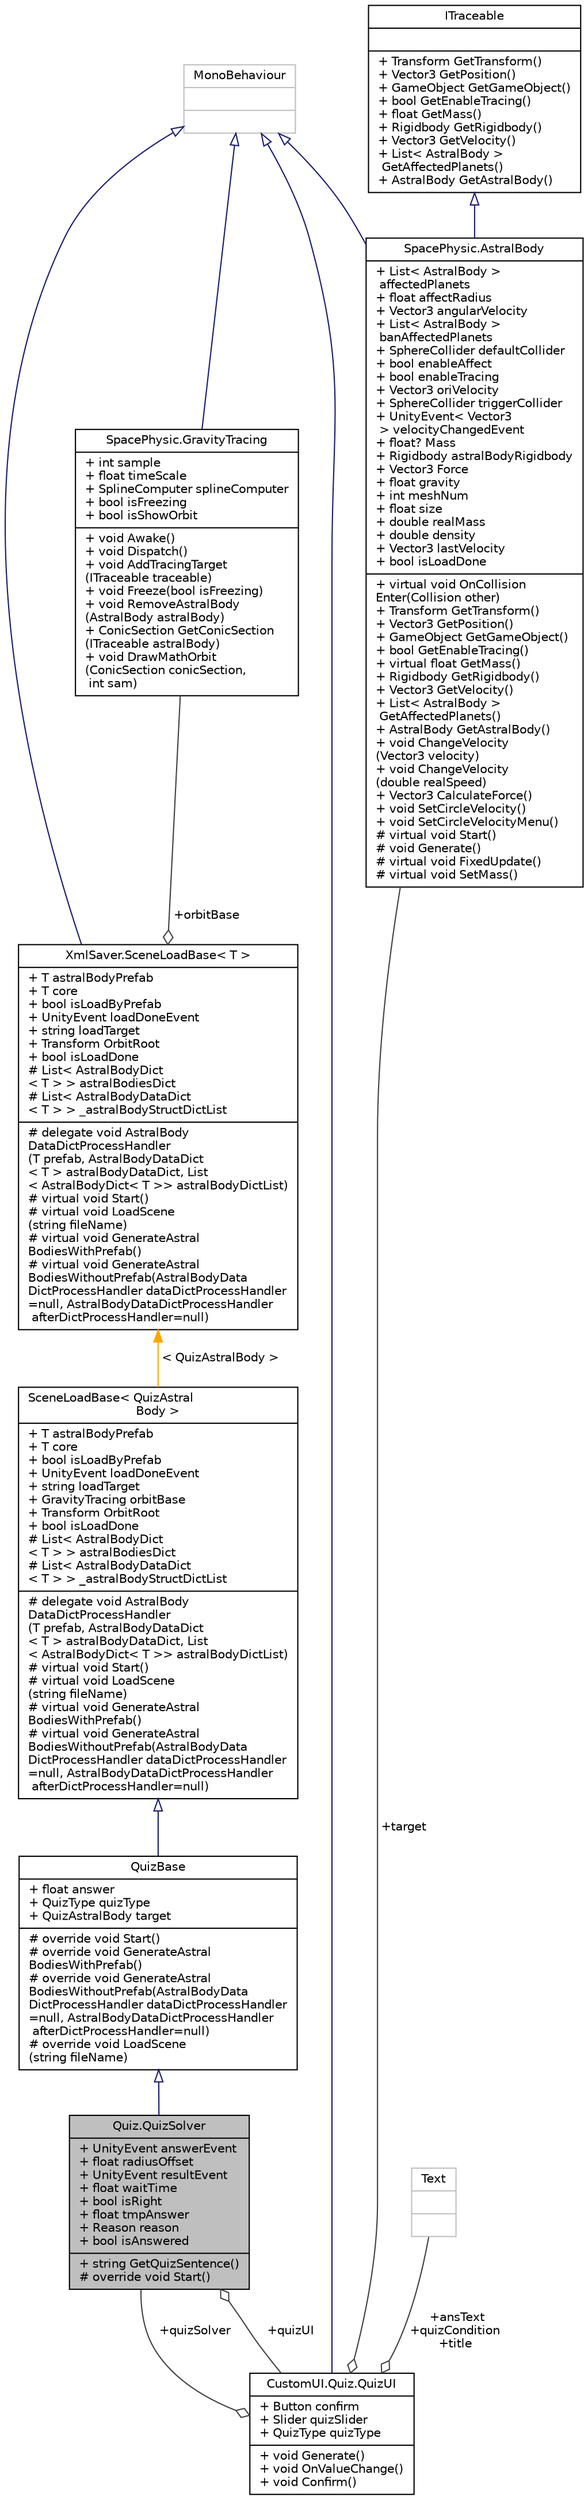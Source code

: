 digraph "Quiz.QuizSolver"
{
 // INTERACTIVE_SVG=YES
 // LATEX_PDF_SIZE
  edge [fontname="Helvetica",fontsize="10",labelfontname="Helvetica",labelfontsize="10"];
  node [fontname="Helvetica",fontsize="10",shape=record];
  Node1 [label="{Quiz.QuizSolver\n|+ UnityEvent answerEvent\l+ float radiusOffset\l+ UnityEvent resultEvent\l+ float waitTime\l+ bool isRight\l+ float tmpAnswer\l+ Reason reason\l+ bool isAnswered\l|+ string GetQuizSentence()\l# override void Start()\l}",height=0.2,width=0.4,color="black", fillcolor="grey75", style="filled", fontcolor="black",tooltip="解题管理"];
  Node2 -> Node1 [dir="back",color="midnightblue",fontsize="10",style="solid",arrowtail="onormal",fontname="Helvetica"];
  Node2 [label="{QuizBase\n|+ float answer\l+ QuizType quizType\l+ QuizAstralBody target\l|# override void Start()\l# override void GenerateAstral\lBodiesWithPrefab()\l# override void GenerateAstral\lBodiesWithoutPrefab(AstralBodyData\lDictProcessHandler dataDictProcessHandler\l=null, AstralBodyDataDictProcessHandler\l afterDictProcessHandler=null)\l# override void LoadScene\l(string fileName)\l}",height=0.2,width=0.4,color="black", fillcolor="white", style="filled",URL="$class_quiz_1_1_quiz_base.html",tooltip="问题管理"];
  Node3 -> Node2 [dir="back",color="midnightblue",fontsize="10",style="solid",arrowtail="onormal",fontname="Helvetica"];
  Node3 [label="{SceneLoadBase\< QuizAstral\lBody \>\n|+ T astralBodyPrefab\l+ T core\l+ bool isLoadByPrefab\l+ UnityEvent loadDoneEvent\l+ string loadTarget\l+ GravityTracing orbitBase\l+ Transform OrbitRoot\l+ bool isLoadDone\l# List\< AstralBodyDict\l\< T \> \> astralBodiesDict\l# List\< AstralBodyDataDict\l\< T \> \> _astralBodyStructDictList\l|# delegate void AstralBody\lDataDictProcessHandler\l(T prefab, AstralBodyDataDict\l\< T \> astralBodyDataDict, List\l\< AstralBodyDict\< T \>\> astralBodyDictList)\l# virtual void Start()\l# virtual void LoadScene\l(string fileName)\l# virtual void GenerateAstral\lBodiesWithPrefab()\l# virtual void GenerateAstral\lBodiesWithoutPrefab(AstralBodyData\lDictProcessHandler dataDictProcessHandler\l=null, AstralBodyDataDictProcessHandler\l afterDictProcessHandler=null)\l}",height=0.2,width=0.4,color="black", fillcolor="white", style="filled",URL="$class_xml_saver_1_1_scene_load_base.html",tooltip=" "];
  Node4 -> Node3 [dir="back",color="orange",fontsize="10",style="solid",label=" \< QuizAstralBody \>" ,fontname="Helvetica"];
  Node4 [label="{XmlSaver.SceneLoadBase\< T \>\n|+ T astralBodyPrefab\l+ T core\l+ bool isLoadByPrefab\l+ UnityEvent loadDoneEvent\l+ string loadTarget\l+ Transform OrbitRoot\l+ bool isLoadDone\l# List\< AstralBodyDict\l\< T \> \> astralBodiesDict\l# List\< AstralBodyDataDict\l\< T \> \> _astralBodyStructDictList\l|# delegate void AstralBody\lDataDictProcessHandler\l(T prefab, AstralBodyDataDict\l\< T \> astralBodyDataDict, List\l\< AstralBodyDict\< T \>\> astralBodyDictList)\l# virtual void Start()\l# virtual void LoadScene\l(string fileName)\l# virtual void GenerateAstral\lBodiesWithPrefab()\l# virtual void GenerateAstral\lBodiesWithoutPrefab(AstralBodyData\lDictProcessHandler dataDictProcessHandler\l=null, AstralBodyDataDictProcessHandler\l afterDictProcessHandler=null)\l}",height=0.2,width=0.4,color="black", fillcolor="white", style="filled",URL="$class_xml_saver_1_1_scene_load_base.html",tooltip="存档加载管理"];
  Node5 -> Node4 [dir="back",color="midnightblue",fontsize="10",style="solid",arrowtail="onormal",fontname="Helvetica"];
  Node5 [label="{MonoBehaviour\n||}",height=0.2,width=0.4,color="grey75", fillcolor="white", style="filled",tooltip=" "];
  Node6 -> Node4 [color="grey25",fontsize="10",style="solid",label=" +orbitBase" ,arrowhead="odiamond",fontname="Helvetica"];
  Node6 [label="{SpacePhysic.GravityTracing\n|+ int sample\l+ float timeScale\l+ SplineComputer splineComputer\l+ bool isFreezing\l+ bool isShowOrbit\l|+ void Awake()\l+ void Dispatch()\l+ void AddTracingTarget\l(ITraceable traceable)\l+ void Freeze(bool isFreezing)\l+ void RemoveAstralBody\l(AstralBody astralBody)\l+ ConicSection GetConicSection\l(ITraceable astralBody)\l+ void DrawMathOrbit\l(ConicSection conicSection,\l int sam)\l}",height=0.2,width=0.4,color="black", fillcolor="white", style="filled",URL="$class_space_physic_1_1_gravity_tracing.html",tooltip="引力追踪"];
  Node5 -> Node6 [dir="back",color="midnightblue",fontsize="10",style="solid",arrowtail="onormal",fontname="Helvetica"];
  Node7 -> Node1 [color="grey25",fontsize="10",style="solid",label=" +quizUI" ,arrowhead="odiamond",fontname="Helvetica"];
  Node7 [label="{CustomUI.Quiz.QuizUI\n|+ Button confirm\l+ Slider quizSlider\l+ QuizType quizType\l|+ void Generate()\l+ void OnValueChange()\l+ void Confirm()\l}",height=0.2,width=0.4,color="black", fillcolor="white", style="filled",URL="$class_custom_u_i_1_1_quiz_1_1_quiz_u_i.html",tooltip=" "];
  Node5 -> Node7 [dir="back",color="midnightblue",fontsize="10",style="solid",arrowtail="onormal",fontname="Helvetica"];
  Node1 -> Node7 [color="grey25",fontsize="10",style="solid",label=" +quizSolver" ,arrowhead="odiamond",fontname="Helvetica"];
  Node8 -> Node7 [color="grey25",fontsize="10",style="solid",label=" +ansText\n+quizCondition\n+title" ,arrowhead="odiamond",fontname="Helvetica"];
  Node8 [label="{Text\n||}",height=0.2,width=0.4,color="grey75", fillcolor="white", style="filled",tooltip=" "];
  Node9 -> Node7 [color="grey25",fontsize="10",style="solid",label=" +target" ,arrowhead="odiamond",fontname="Helvetica"];
  Node9 [label="{SpacePhysic.AstralBody\n|+ List\< AstralBody \>\l affectedPlanets\l+ float affectRadius\l+ Vector3 angularVelocity\l+ List\< AstralBody \>\l banAffectedPlanets\l+ SphereCollider defaultCollider\l+ bool enableAffect\l+ bool enableTracing\l+ Vector3 oriVelocity\l+ SphereCollider triggerCollider\l+ UnityEvent\< Vector3\l \> velocityChangedEvent\l+ float? Mass\l+ Rigidbody astralBodyRigidbody\l+ Vector3 Force\l+ float gravity\l+ int meshNum\l+ float size\l+ double realMass\l+ double density\l+ Vector3 lastVelocity\l+ bool isLoadDone\l|+ virtual void OnCollision\lEnter(Collision other)\l+ Transform GetTransform()\l+ Vector3 GetPosition()\l+ GameObject GetGameObject()\l+ bool GetEnableTracing()\l+ virtual float GetMass()\l+ Rigidbody GetRigidbody()\l+ Vector3 GetVelocity()\l+ List\< AstralBody \>\l GetAffectedPlanets()\l+ AstralBody GetAstralBody()\l+ void ChangeVelocity\l(Vector3 velocity)\l+ void ChangeVelocity\l(double realSpeed)\l+ Vector3 CalculateForce()\l+ void SetCircleVelocity()\l+ void SetCircleVelocityMenu()\l# virtual void Start()\l# void Generate()\l# virtual void FixedUpdate()\l# virtual void SetMass()\l}",height=0.2,width=0.4,color="black", fillcolor="white", style="filled",URL="$class_space_physic_1_1_astral_body.html",tooltip="星体物理实体"];
  Node5 -> Node9 [dir="back",color="midnightblue",fontsize="10",style="solid",arrowtail="onormal",fontname="Helvetica"];
  Node10 -> Node9 [dir="back",color="midnightblue",fontsize="10",style="solid",arrowtail="onormal",fontname="Helvetica"];
  Node10 [label="{ITraceable\n||+ Transform GetTransform()\l+ Vector3 GetPosition()\l+ GameObject GetGameObject()\l+ bool GetEnableTracing()\l+ float GetMass()\l+ Rigidbody GetRigidbody()\l+ Vector3 GetVelocity()\l+ List\< AstralBody \>\l GetAffectedPlanets()\l+ AstralBody GetAstralBody()\l}",height=0.2,width=0.4,color="black", fillcolor="white", style="filled",URL="$interface_space_physic_1_1_i_traceable.html",tooltip="可追踪接口"];
}
